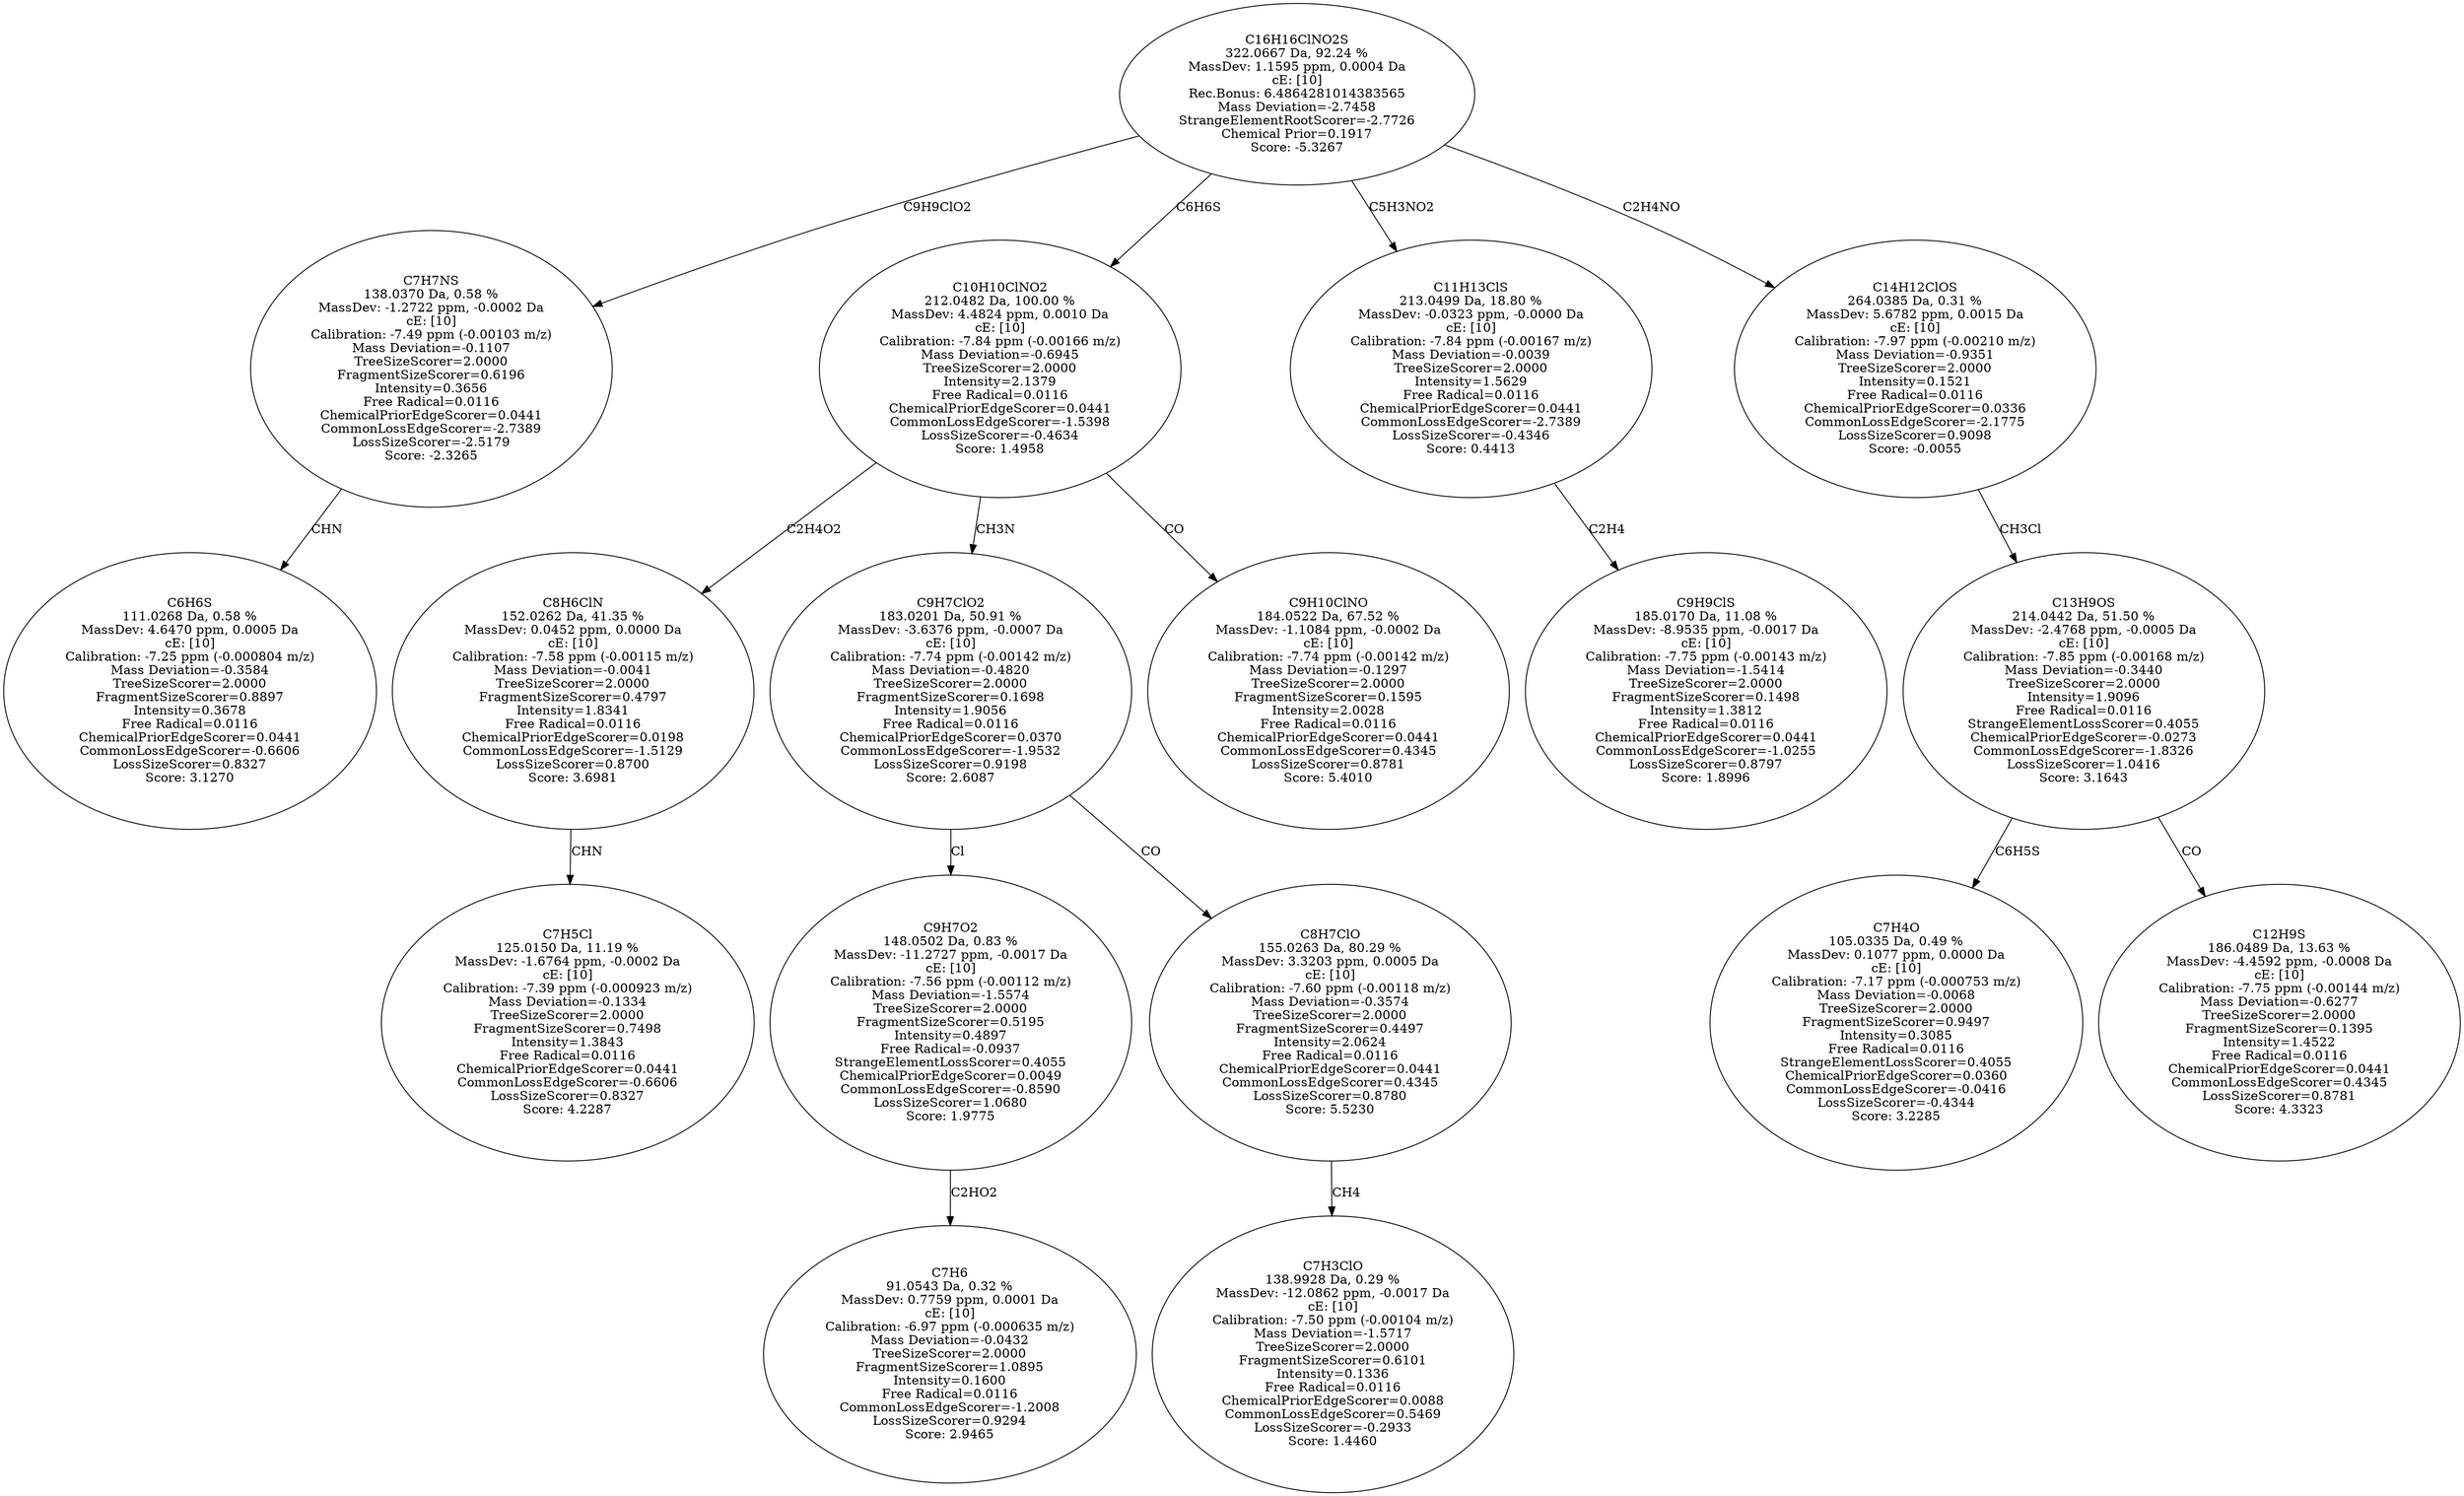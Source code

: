 strict digraph {
v1 [label="C6H6S\n111.0268 Da, 0.58 %\nMassDev: 4.6470 ppm, 0.0005 Da\ncE: [10]\nCalibration: -7.25 ppm (-0.000804 m/z)\nMass Deviation=-0.3584\nTreeSizeScorer=2.0000\nFragmentSizeScorer=0.8897\nIntensity=0.3678\nFree Radical=0.0116\nChemicalPriorEdgeScorer=0.0441\nCommonLossEdgeScorer=-0.6606\nLossSizeScorer=0.8327\nScore: 3.1270"];
v2 [label="C7H7NS\n138.0370 Da, 0.58 %\nMassDev: -1.2722 ppm, -0.0002 Da\ncE: [10]\nCalibration: -7.49 ppm (-0.00103 m/z)\nMass Deviation=-0.1107\nTreeSizeScorer=2.0000\nFragmentSizeScorer=0.6196\nIntensity=0.3656\nFree Radical=0.0116\nChemicalPriorEdgeScorer=0.0441\nCommonLossEdgeScorer=-2.7389\nLossSizeScorer=-2.5179\nScore: -2.3265"];
v3 [label="C7H5Cl\n125.0150 Da, 11.19 %\nMassDev: -1.6764 ppm, -0.0002 Da\ncE: [10]\nCalibration: -7.39 ppm (-0.000923 m/z)\nMass Deviation=-0.1334\nTreeSizeScorer=2.0000\nFragmentSizeScorer=0.7498\nIntensity=1.3843\nFree Radical=0.0116\nChemicalPriorEdgeScorer=0.0441\nCommonLossEdgeScorer=-0.6606\nLossSizeScorer=0.8327\nScore: 4.2287"];
v4 [label="C8H6ClN\n152.0262 Da, 41.35 %\nMassDev: 0.0452 ppm, 0.0000 Da\ncE: [10]\nCalibration: -7.58 ppm (-0.00115 m/z)\nMass Deviation=-0.0041\nTreeSizeScorer=2.0000\nFragmentSizeScorer=0.4797\nIntensity=1.8341\nFree Radical=0.0116\nChemicalPriorEdgeScorer=0.0198\nCommonLossEdgeScorer=-1.5129\nLossSizeScorer=0.8700\nScore: 3.6981"];
v5 [label="C7H6\n91.0543 Da, 0.32 %\nMassDev: 0.7759 ppm, 0.0001 Da\ncE: [10]\nCalibration: -6.97 ppm (-0.000635 m/z)\nMass Deviation=-0.0432\nTreeSizeScorer=2.0000\nFragmentSizeScorer=1.0895\nIntensity=0.1600\nFree Radical=0.0116\nCommonLossEdgeScorer=-1.2008\nLossSizeScorer=0.9294\nScore: 2.9465"];
v6 [label="C9H7O2\n148.0502 Da, 0.83 %\nMassDev: -11.2727 ppm, -0.0017 Da\ncE: [10]\nCalibration: -7.56 ppm (-0.00112 m/z)\nMass Deviation=-1.5574\nTreeSizeScorer=2.0000\nFragmentSizeScorer=0.5195\nIntensity=0.4897\nFree Radical=-0.0937\nStrangeElementLossScorer=0.4055\nChemicalPriorEdgeScorer=0.0049\nCommonLossEdgeScorer=-0.8590\nLossSizeScorer=1.0680\nScore: 1.9775"];
v7 [label="C7H3ClO\n138.9928 Da, 0.29 %\nMassDev: -12.0862 ppm, -0.0017 Da\ncE: [10]\nCalibration: -7.50 ppm (-0.00104 m/z)\nMass Deviation=-1.5717\nTreeSizeScorer=2.0000\nFragmentSizeScorer=0.6101\nIntensity=0.1336\nFree Radical=0.0116\nChemicalPriorEdgeScorer=0.0088\nCommonLossEdgeScorer=0.5469\nLossSizeScorer=-0.2933\nScore: 1.4460"];
v8 [label="C8H7ClO\n155.0263 Da, 80.29 %\nMassDev: 3.3203 ppm, 0.0005 Da\ncE: [10]\nCalibration: -7.60 ppm (-0.00118 m/z)\nMass Deviation=-0.3574\nTreeSizeScorer=2.0000\nFragmentSizeScorer=0.4497\nIntensity=2.0624\nFree Radical=0.0116\nChemicalPriorEdgeScorer=0.0441\nCommonLossEdgeScorer=0.4345\nLossSizeScorer=0.8780\nScore: 5.5230"];
v9 [label="C9H7ClO2\n183.0201 Da, 50.91 %\nMassDev: -3.6376 ppm, -0.0007 Da\ncE: [10]\nCalibration: -7.74 ppm (-0.00142 m/z)\nMass Deviation=-0.4820\nTreeSizeScorer=2.0000\nFragmentSizeScorer=0.1698\nIntensity=1.9056\nFree Radical=0.0116\nChemicalPriorEdgeScorer=0.0370\nCommonLossEdgeScorer=-1.9532\nLossSizeScorer=0.9198\nScore: 2.6087"];
v10 [label="C9H10ClNO\n184.0522 Da, 67.52 %\nMassDev: -1.1084 ppm, -0.0002 Da\ncE: [10]\nCalibration: -7.74 ppm (-0.00142 m/z)\nMass Deviation=-0.1297\nTreeSizeScorer=2.0000\nFragmentSizeScorer=0.1595\nIntensity=2.0028\nFree Radical=0.0116\nChemicalPriorEdgeScorer=0.0441\nCommonLossEdgeScorer=0.4345\nLossSizeScorer=0.8781\nScore: 5.4010"];
v11 [label="C10H10ClNO2\n212.0482 Da, 100.00 %\nMassDev: 4.4824 ppm, 0.0010 Da\ncE: [10]\nCalibration: -7.84 ppm (-0.00166 m/z)\nMass Deviation=-0.6945\nTreeSizeScorer=2.0000\nIntensity=2.1379\nFree Radical=0.0116\nChemicalPriorEdgeScorer=0.0441\nCommonLossEdgeScorer=-1.5398\nLossSizeScorer=-0.4634\nScore: 1.4958"];
v12 [label="C9H9ClS\n185.0170 Da, 11.08 %\nMassDev: -8.9535 ppm, -0.0017 Da\ncE: [10]\nCalibration: -7.75 ppm (-0.00143 m/z)\nMass Deviation=-1.5414\nTreeSizeScorer=2.0000\nFragmentSizeScorer=0.1498\nIntensity=1.3812\nFree Radical=0.0116\nChemicalPriorEdgeScorer=0.0441\nCommonLossEdgeScorer=-1.0255\nLossSizeScorer=0.8797\nScore: 1.8996"];
v13 [label="C11H13ClS\n213.0499 Da, 18.80 %\nMassDev: -0.0323 ppm, -0.0000 Da\ncE: [10]\nCalibration: -7.84 ppm (-0.00167 m/z)\nMass Deviation=-0.0039\nTreeSizeScorer=2.0000\nIntensity=1.5629\nFree Radical=0.0116\nChemicalPriorEdgeScorer=0.0441\nCommonLossEdgeScorer=-2.7389\nLossSizeScorer=-0.4346\nScore: 0.4413"];
v14 [label="C7H4O\n105.0335 Da, 0.49 %\nMassDev: 0.1077 ppm, 0.0000 Da\ncE: [10]\nCalibration: -7.17 ppm (-0.000753 m/z)\nMass Deviation=-0.0068\nTreeSizeScorer=2.0000\nFragmentSizeScorer=0.9497\nIntensity=0.3085\nFree Radical=0.0116\nStrangeElementLossScorer=0.4055\nChemicalPriorEdgeScorer=0.0360\nCommonLossEdgeScorer=-0.0416\nLossSizeScorer=-0.4344\nScore: 3.2285"];
v15 [label="C12H9S\n186.0489 Da, 13.63 %\nMassDev: -4.4592 ppm, -0.0008 Da\ncE: [10]\nCalibration: -7.75 ppm (-0.00144 m/z)\nMass Deviation=-0.6277\nTreeSizeScorer=2.0000\nFragmentSizeScorer=0.1395\nIntensity=1.4522\nFree Radical=0.0116\nChemicalPriorEdgeScorer=0.0441\nCommonLossEdgeScorer=0.4345\nLossSizeScorer=0.8781\nScore: 4.3323"];
v16 [label="C13H9OS\n214.0442 Da, 51.50 %\nMassDev: -2.4768 ppm, -0.0005 Da\ncE: [10]\nCalibration: -7.85 ppm (-0.00168 m/z)\nMass Deviation=-0.3440\nTreeSizeScorer=2.0000\nIntensity=1.9096\nFree Radical=0.0116\nStrangeElementLossScorer=0.4055\nChemicalPriorEdgeScorer=-0.0273\nCommonLossEdgeScorer=-1.8326\nLossSizeScorer=1.0416\nScore: 3.1643"];
v17 [label="C14H12ClOS\n264.0385 Da, 0.31 %\nMassDev: 5.6782 ppm, 0.0015 Da\ncE: [10]\nCalibration: -7.97 ppm (-0.00210 m/z)\nMass Deviation=-0.9351\nTreeSizeScorer=2.0000\nIntensity=0.1521\nFree Radical=0.0116\nChemicalPriorEdgeScorer=0.0336\nCommonLossEdgeScorer=-2.1775\nLossSizeScorer=0.9098\nScore: -0.0055"];
v18 [label="C16H16ClNO2S\n322.0667 Da, 92.24 %\nMassDev: 1.1595 ppm, 0.0004 Da\ncE: [10]\nRec.Bonus: 6.4864281014383565\nMass Deviation=-2.7458\nStrangeElementRootScorer=-2.7726\nChemical Prior=0.1917\nScore: -5.3267"];
v2 -> v1 [label="CHN"];
v18 -> v2 [label="C9H9ClO2"];
v4 -> v3 [label="CHN"];
v11 -> v4 [label="C2H4O2"];
v6 -> v5 [label="C2HO2"];
v9 -> v6 [label="Cl"];
v8 -> v7 [label="CH4"];
v9 -> v8 [label="CO"];
v11 -> v9 [label="CH3N"];
v11 -> v10 [label="CO"];
v18 -> v11 [label="C6H6S"];
v13 -> v12 [label="C2H4"];
v18 -> v13 [label="C5H3NO2"];
v16 -> v14 [label="C6H5S"];
v16 -> v15 [label="CO"];
v17 -> v16 [label="CH3Cl"];
v18 -> v17 [label="C2H4NO"];
}